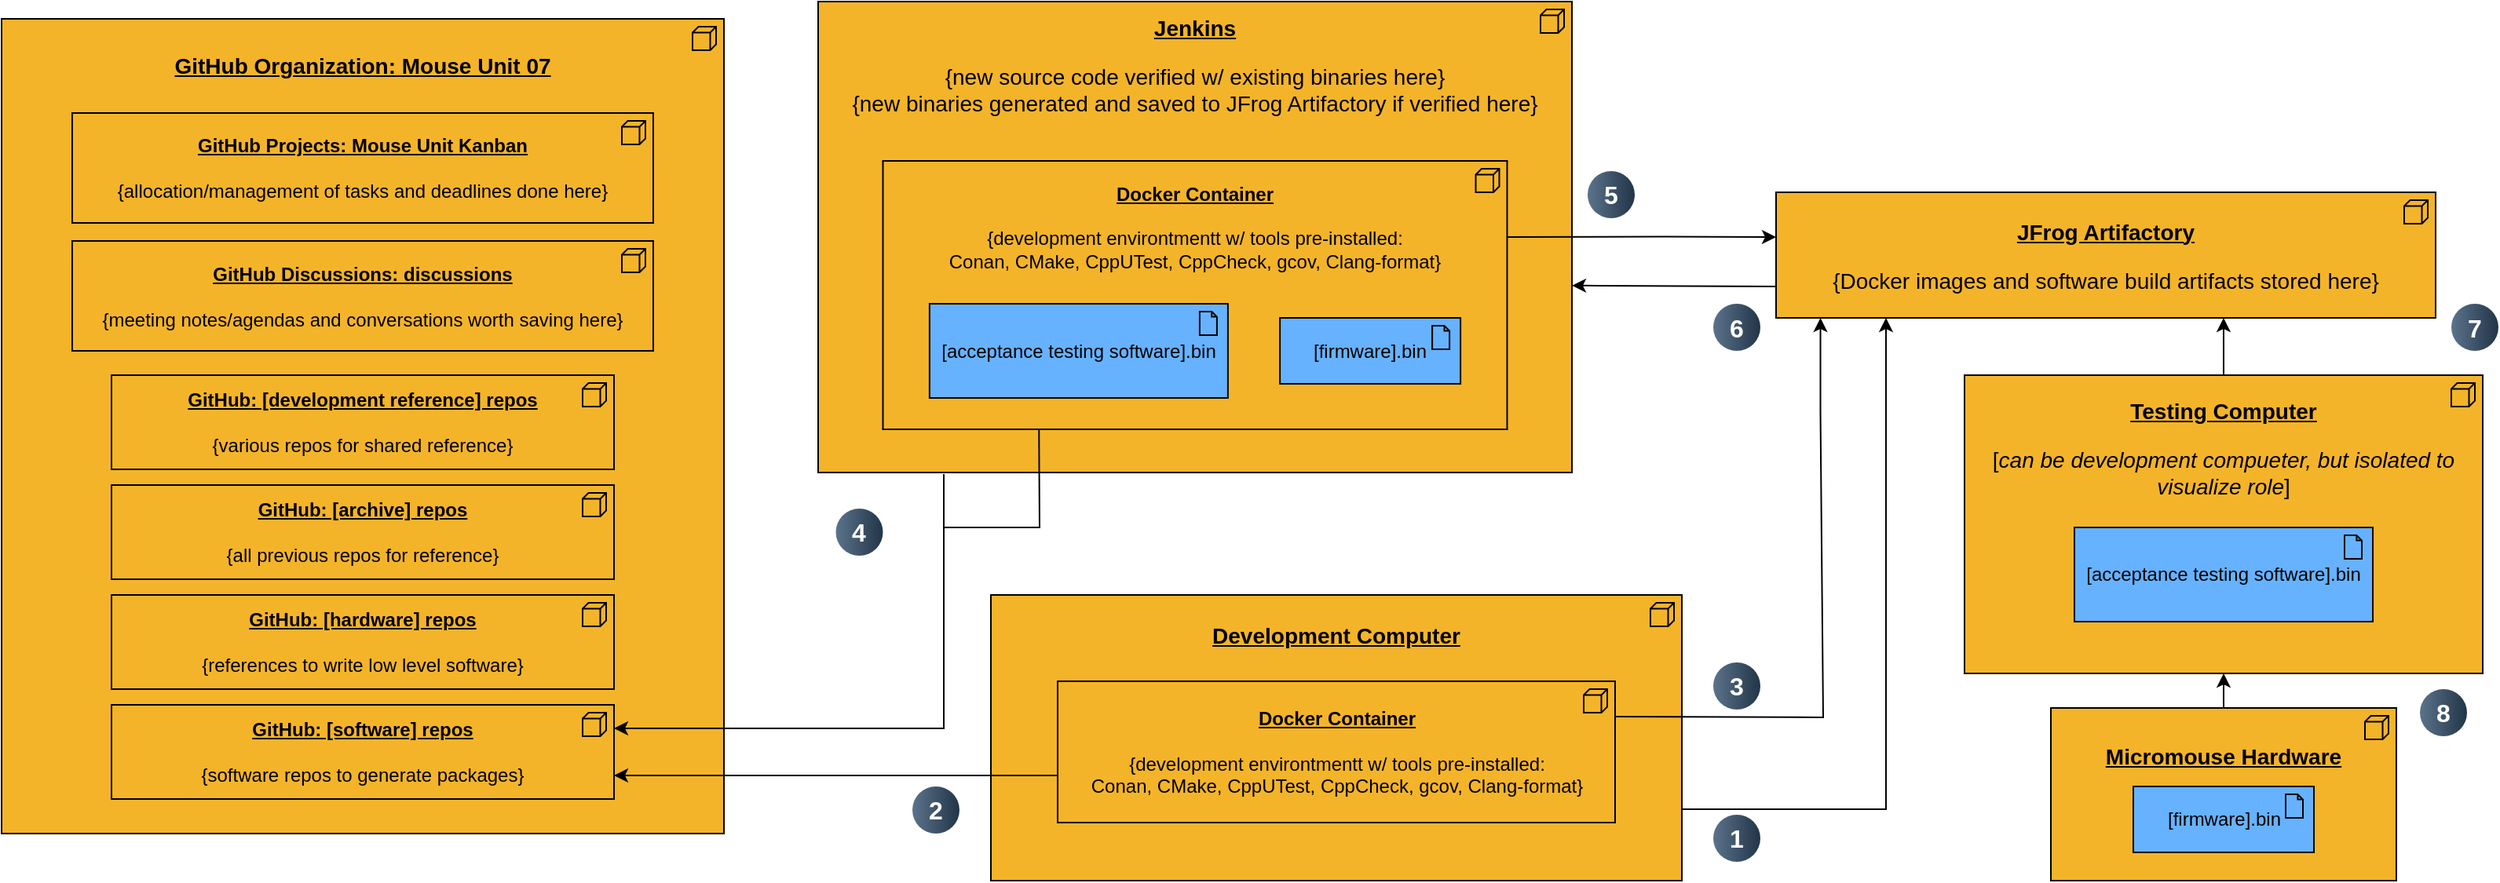 <mxfile version="26.2.2">
  <diagram name="Page-1" id="e9XtBL2jhPyyOtfbMZeg">
    <mxGraphModel dx="1228" dy="746" grid="1" gridSize="10" guides="1" tooltips="1" connect="1" arrows="1" fold="1" page="1" pageScale="1" pageWidth="850" pageHeight="1100" math="0" shadow="0">
      <root>
        <mxCell id="0" />
        <mxCell id="1" parent="0" />
        <mxCell id="EkDYPHhw-KNSJjigWxGY-2" value="&lt;div style=&quot;&quot;&gt;&lt;b style=&quot;background-color: transparent; color: light-dark(rgb(0, 0, 0), rgb(255, 255, 255));&quot;&gt;&lt;u&gt;&lt;font style=&quot;font-size: 14px;&quot;&gt;GitHub Organization: Mouse Unit 07&lt;/font&gt;&lt;/u&gt;&lt;/b&gt;&lt;/div&gt;&lt;blockquote style=&quot;margin: 0 0 0 40px; border: none; padding: 0px;&quot;&gt;&lt;blockquote style=&quot;margin: 0px 0px 0px 40px; border: none; padding: 0px;&quot;&gt;&lt;b&gt;&lt;u&gt;&lt;br&gt;&lt;/u&gt;&lt;/b&gt;&lt;/blockquote&gt;&lt;blockquote style=&quot;margin: 0 0 0 40px; border: none; padding: 0px;&quot;&gt;&lt;b&gt;&lt;u&gt;&lt;br&gt;&lt;/u&gt;&lt;/b&gt;&lt;/blockquote&gt;&lt;blockquote style=&quot;margin: 0 0 0 40px; border: none; padding: 0px;&quot;&gt;&lt;b&gt;&lt;u&gt;&lt;br&gt;&lt;/u&gt;&lt;/b&gt;&lt;/blockquote&gt;&lt;blockquote style=&quot;margin: 0 0 0 40px; border: none; padding: 0px;&quot;&gt;&lt;b&gt;&lt;u&gt;&lt;br&gt;&lt;/u&gt;&lt;/b&gt;&lt;/blockquote&gt;&lt;blockquote style=&quot;margin: 0 0 0 40px; border: none; padding: 0px;&quot;&gt;&lt;b&gt;&lt;u&gt;&lt;br&gt;&lt;/u&gt;&lt;/b&gt;&lt;/blockquote&gt;&lt;blockquote style=&quot;margin: 0 0 0 40px; border: none; padding: 0px;&quot;&gt;&lt;b&gt;&lt;u&gt;&lt;br&gt;&lt;/u&gt;&lt;/b&gt;&lt;/blockquote&gt;&lt;blockquote style=&quot;margin: 0 0 0 40px; border: none; padding: 0px;&quot;&gt;&lt;b&gt;&lt;u&gt;&lt;br&gt;&lt;/u&gt;&lt;/b&gt;&lt;/blockquote&gt;&lt;blockquote style=&quot;margin: 0 0 0 40px; border: none; padding: 0px;&quot;&gt;&lt;br&gt;&lt;/blockquote&gt;&lt;blockquote style=&quot;margin: 0 0 0 40px; border: none; padding: 0px;&quot;&gt;&lt;b&gt;&lt;u&gt;&lt;br&gt;&lt;/u&gt;&lt;/b&gt;&lt;/blockquote&gt;&lt;blockquote style=&quot;margin: 0 0 0 40px; border: none; padding: 0px;&quot;&gt;&lt;b&gt;&lt;u&gt;&lt;br&gt;&lt;/u&gt;&lt;/b&gt;&lt;/blockquote&gt;&lt;blockquote style=&quot;margin: 0 0 0 40px; border: none; padding: 0px;&quot;&gt;&lt;b&gt;&lt;u&gt;&lt;br&gt;&lt;/u&gt;&lt;/b&gt;&lt;/blockquote&gt;&lt;blockquote style=&quot;margin: 0 0 0 40px; border: none; padding: 0px;&quot;&gt;&lt;b&gt;&lt;u&gt;&lt;br&gt;&lt;/u&gt;&lt;/b&gt;&lt;/blockquote&gt;&lt;blockquote style=&quot;margin: 0 0 0 40px; border: none; padding: 0px;&quot;&gt;&lt;b&gt;&lt;u&gt;&lt;br&gt;&lt;/u&gt;&lt;/b&gt;&lt;/blockquote&gt;&lt;blockquote style=&quot;margin: 0 0 0 40px; border: none; padding: 0px;&quot;&gt;&lt;b&gt;&lt;u&gt;&lt;br&gt;&lt;/u&gt;&lt;/b&gt;&lt;/blockquote&gt;&lt;blockquote style=&quot;margin: 0 0 0 40px; border: none; padding: 0px;&quot;&gt;&lt;b&gt;&lt;u&gt;&lt;br&gt;&lt;/u&gt;&lt;/b&gt;&lt;/blockquote&gt;&lt;blockquote style=&quot;margin: 0 0 0 40px; border: none; padding: 0px;&quot;&gt;&lt;b&gt;&lt;u&gt;&lt;br&gt;&lt;/u&gt;&lt;/b&gt;&lt;/blockquote&gt;&lt;blockquote style=&quot;margin: 0 0 0 40px; border: none; padding: 0px;&quot;&gt;&lt;b&gt;&lt;u&gt;&lt;br&gt;&lt;/u&gt;&lt;/b&gt;&lt;/blockquote&gt;&lt;blockquote style=&quot;margin: 0 0 0 40px; border: none; padding: 0px;&quot;&gt;&lt;b&gt;&lt;u&gt;&lt;br&gt;&lt;/u&gt;&lt;/b&gt;&lt;/blockquote&gt;&lt;blockquote style=&quot;margin: 0 0 0 40px; border: none; padding: 0px;&quot;&gt;&lt;b&gt;&lt;u&gt;&lt;br&gt;&lt;/u&gt;&lt;/b&gt;&lt;/blockquote&gt;&lt;blockquote style=&quot;margin: 0 0 0 40px; border: none; padding: 0px;&quot;&gt;&lt;b&gt;&lt;u&gt;&lt;br&gt;&lt;/u&gt;&lt;/b&gt;&lt;/blockquote&gt;&lt;blockquote style=&quot;margin: 0 0 0 40px; border: none; padding: 0px;&quot;&gt;&lt;b&gt;&lt;u&gt;&lt;br&gt;&lt;/u&gt;&lt;/b&gt;&lt;/blockquote&gt;&lt;blockquote style=&quot;margin: 0 0 0 40px; border: none; padding: 0px;&quot;&gt;&lt;b&gt;&lt;u&gt;&lt;br&gt;&lt;/u&gt;&lt;/b&gt;&lt;/blockquote&gt;&lt;blockquote style=&quot;margin: 0 0 0 40px; border: none; padding: 0px;&quot;&gt;&lt;b&gt;&lt;u&gt;&lt;br&gt;&lt;/u&gt;&lt;/b&gt;&lt;/blockquote&gt;&lt;blockquote style=&quot;margin: 0 0 0 40px; border: none; padding: 0px;&quot;&gt;&lt;b&gt;&lt;u&gt;&lt;br&gt;&lt;/u&gt;&lt;/b&gt;&lt;/blockquote&gt;&lt;blockquote style=&quot;margin: 0 0 0 40px; border: none; padding: 0px;&quot;&gt;&lt;b&gt;&lt;u&gt;&lt;br&gt;&lt;/u&gt;&lt;/b&gt;&lt;/blockquote&gt;&lt;blockquote style=&quot;margin: 0 0 0 40px; border: none; padding: 0px;&quot;&gt;&lt;b&gt;&lt;u&gt;&lt;br&gt;&lt;/u&gt;&lt;/b&gt;&lt;/blockquote&gt;&lt;blockquote style=&quot;margin: 0 0 0 40px; border: none; padding: 0px;&quot;&gt;&lt;b&gt;&lt;u&gt;&lt;br&gt;&lt;/u&gt;&lt;/b&gt;&lt;/blockquote&gt;&lt;blockquote style=&quot;margin: 0 0 0 40px; border: none; padding: 0px;&quot;&gt;&lt;b&gt;&lt;u&gt;&lt;br&gt;&lt;/u&gt;&lt;/b&gt;&lt;/blockquote&gt;&lt;blockquote style=&quot;margin: 0 0 0 40px; border: none; padding: 0px;&quot;&gt;&lt;b&gt;&lt;u&gt;&lt;br&gt;&lt;/u&gt;&lt;/b&gt;&lt;/blockquote&gt;&lt;blockquote style=&quot;margin: 0 0 0 40px; border: none; padding: 0px;&quot;&gt;&lt;b&gt;&lt;u&gt;&lt;br&gt;&lt;/u&gt;&lt;/b&gt;&lt;/blockquote&gt;&lt;blockquote style=&quot;margin: 0 0 0 40px; border: none; padding: 0px;&quot;&gt;&lt;b&gt;&lt;u&gt;&lt;br&gt;&lt;/u&gt;&lt;/b&gt;&lt;/blockquote&gt;&lt;blockquote style=&quot;margin: 0 0 0 40px; border: none; padding: 0px;&quot;&gt;&lt;br&gt;&lt;/blockquote&gt;&lt;/blockquote&gt;" style="html=1;outlineConnect=0;whiteSpace=wrap;fillColor=light-dark(#f4b42a, #004400);shape=mxgraph.archimate.application;appType=node;align=center;" parent="1" vertex="1">
          <mxGeometry x="60" y="110" width="460" height="519" as="geometry" />
        </mxCell>
        <mxCell id="EkDYPHhw-KNSJjigWxGY-4" value="&lt;b&gt;&lt;u&gt;GitHub Projects: Mouse Unit Kanban&lt;/u&gt;&lt;/b&gt;&lt;b&gt;&lt;u&gt;&lt;br&gt;&lt;/u&gt;&lt;/b&gt;&lt;span style=&quot;background-color: transparent; color: light-dark(rgb(0, 0, 0), rgb(255, 255, 255));&quot;&gt;&lt;br&gt;{allocation/management of tasks and deadlines done here}&lt;/span&gt;" style="html=1;outlineConnect=0;whiteSpace=wrap;fillColor=light-dark(#f4b42a, #004400);shape=mxgraph.archimate.application;appType=node;align=center;" parent="1" vertex="1">
          <mxGeometry x="105" y="170" width="370" height="70" as="geometry" />
        </mxCell>
        <mxCell id="ZBorQev55Vk7wjFXjuuA-1" value="&lt;b&gt;&lt;u&gt;GitHub: [software] repos&lt;br&gt;&lt;/u&gt;&lt;/b&gt;&lt;br&gt;&lt;span style=&quot;background-color: transparent; color: light-dark(rgb(0, 0, 0), rgb(255, 255, 255));&quot;&gt;{software repos to generate packages}&lt;/span&gt;" style="html=1;outlineConnect=0;whiteSpace=wrap;fillColor=light-dark(#f4b42a, #004400);shape=mxgraph.archimate.application;appType=node;align=center;" parent="1" vertex="1">
          <mxGeometry x="130" y="547" width="320" height="60" as="geometry" />
        </mxCell>
        <mxCell id="ZBorQev55Vk7wjFXjuuA-5" value="&lt;b&gt;&lt;u&gt;GitHub: [development reference] repos&lt;/u&gt;&lt;/b&gt;&lt;div&gt;&lt;br&gt;&lt;span style=&quot;background-color: transparent; color: light-dark(rgb(0, 0, 0), rgb(255, 255, 255));&quot;&gt;{various repos for shared reference}&lt;/span&gt;&lt;/div&gt;" style="html=1;outlineConnect=0;whiteSpace=wrap;fillColor=light-dark(#f4b42a, #004400);shape=mxgraph.archimate.application;appType=node;align=center;" parent="1" vertex="1">
          <mxGeometry x="130" y="337" width="320" height="60" as="geometry" />
        </mxCell>
        <mxCell id="ZBorQev55Vk7wjFXjuuA-6" value="&lt;b&gt;&lt;u&gt;GitHub: [hardware] repos&lt;br&gt;&lt;/u&gt;&lt;/b&gt;&lt;br&gt;&lt;span style=&quot;background-color: transparent; color: light-dark(rgb(0, 0, 0), rgb(255, 255, 255));&quot;&gt;{references to write low level software}&lt;/span&gt;" style="html=1;outlineConnect=0;whiteSpace=wrap;fillColor=light-dark(#f4b42a, #004400);shape=mxgraph.archimate.application;appType=node;align=center;" parent="1" vertex="1">
          <mxGeometry x="130" y="477" width="320" height="60" as="geometry" />
        </mxCell>
        <mxCell id="ZBorQev55Vk7wjFXjuuA-7" value="&lt;b&gt;&lt;u&gt;GitHub: [archive] repos&lt;br&gt;&lt;/u&gt;&lt;/b&gt;&lt;br&gt;&lt;span style=&quot;background-color: transparent; color: light-dark(rgb(0, 0, 0), rgb(255, 255, 255));&quot;&gt;{all previous repos for reference}&lt;/span&gt;" style="html=1;outlineConnect=0;whiteSpace=wrap;fillColor=light-dark(#f4b42a, #004400);shape=mxgraph.archimate.application;appType=node;align=center;" parent="1" vertex="1">
          <mxGeometry x="130" y="407" width="320" height="60" as="geometry" />
        </mxCell>
        <mxCell id="ZBorQev55Vk7wjFXjuuA-8" value="&lt;span style=&quot;font-size: 14px;&quot;&gt;&lt;b&gt;&lt;u&gt;Development Computer&lt;br&gt;&lt;/u&gt;&lt;/b&gt;&lt;/span&gt;&lt;span style=&quot;font-size: 14px;&quot;&gt;&lt;b&gt;&lt;u&gt;&lt;br&gt;&lt;/u&gt;&lt;/b&gt;&lt;/span&gt;&lt;span style=&quot;font-size: 14px;&quot;&gt;&lt;b&gt;&lt;u&gt;&lt;br&gt;&lt;/u&gt;&lt;/b&gt;&lt;/span&gt;&lt;span style=&quot;font-size: 14px;&quot;&gt;&lt;b&gt;&lt;u&gt;&lt;br&gt;&lt;/u&gt;&lt;/b&gt;&lt;/span&gt;&lt;span style=&quot;font-size: 14px;&quot;&gt;&lt;b&gt;&lt;u&gt;&lt;br&gt;&lt;/u&gt;&lt;/b&gt;&lt;/span&gt;&lt;span style=&quot;font-size: 14px;&quot;&gt;&lt;b&gt;&lt;u&gt;&lt;br&gt;&lt;/u&gt;&lt;/b&gt;&lt;/span&gt;&lt;span style=&quot;font-size: 14px;&quot;&gt;&lt;b&gt;&lt;u&gt;&lt;br&gt;&lt;/u&gt;&lt;/b&gt;&lt;/span&gt;&lt;br&gt;&lt;blockquote style=&quot;margin: 0 0 0 40px; border: none; padding: 0px;&quot;&gt;&lt;br&gt;&lt;/blockquote&gt;" style="html=1;outlineConnect=0;whiteSpace=wrap;fillColor=light-dark(#f4b42a, #004400);shape=mxgraph.archimate.application;appType=node;align=center;" parent="1" vertex="1">
          <mxGeometry x="690" y="477" width="440" height="182" as="geometry" />
        </mxCell>
        <mxCell id="ZBorQev55Vk7wjFXjuuA-9" value="&lt;span style=&quot;background-color: transparent; color: light-dark(rgb(0, 0, 0), rgb(255, 255, 255));&quot;&gt;&lt;b&gt;&lt;u&gt;Docker Container&lt;/u&gt;&lt;/b&gt;&lt;/span&gt;&lt;div&gt;&lt;span style=&quot;background-color: transparent; color: light-dark(rgb(0, 0, 0), rgb(255, 255, 255));&quot;&gt;&lt;br&gt;{development environtmentt w/ tools&amp;nbsp;&lt;/span&gt;&lt;span style=&quot;background-color: transparent; color: light-dark(rgb(0, 0, 0), rgb(255, 255, 255));&quot;&gt;pre-installed&lt;/span&gt;&lt;span style=&quot;background-color: transparent; color: light-dark(rgb(0, 0, 0), rgb(255, 255, 255));&quot;&gt;:&lt;/span&gt;&lt;/div&gt;&lt;div&gt;&lt;span style=&quot;background-color: transparent; color: light-dark(rgb(0, 0, 0), rgb(255, 255, 255));&quot;&gt;Conan, CMake, CppUTest, CppCheck, gcov, Clang-format}&lt;/span&gt;&lt;/div&gt;" style="html=1;outlineConnect=0;whiteSpace=wrap;fillColor=light-dark(#f4b42a, #004400);shape=mxgraph.archimate.application;appType=node;align=center;" parent="1" vertex="1">
          <mxGeometry x="732.5" y="532" width="355" height="90" as="geometry" />
        </mxCell>
        <mxCell id="ZBorQev55Vk7wjFXjuuA-11" value="&lt;span style=&quot;font-size: 14px;&quot;&gt;&lt;b&gt;&lt;u&gt;JFrog Artifactory&lt;/u&gt;&lt;/b&gt;&lt;/span&gt;&lt;span style=&quot;font-size: 14px;&quot;&gt;&lt;b&gt;&lt;u&gt;&lt;br&gt;&lt;/u&gt;&lt;/b&gt;&lt;/span&gt;&lt;br&gt;&lt;span style=&quot;font-size: 14px; background-color: transparent; color: light-dark(rgb(0, 0, 0), rgb(255, 255, 255));&quot;&gt;{Docker images and software build artifacts stored here}&lt;/span&gt;" style="html=1;outlineConnect=0;whiteSpace=wrap;fillColor=light-dark(#f4b42a, #004400);shape=mxgraph.archimate.application;appType=node;align=center;" parent="1" vertex="1">
          <mxGeometry x="1190" y="220.5" width="420" height="80" as="geometry" />
        </mxCell>
        <mxCell id="ZBorQev55Vk7wjFXjuuA-12" value="&lt;span style=&quot;font-size: 14px;&quot;&gt;&lt;b&gt;&lt;u&gt;Jenkins&lt;br&gt;&lt;/u&gt;&lt;/b&gt;&lt;/span&gt;&lt;br&gt;&lt;span style=&quot;font-size: 14px; background-color: transparent; color: light-dark(rgb(0, 0, 0), rgb(255, 255, 255));&quot;&gt;{new source code verified w/ existing binaries here}&lt;/span&gt;&lt;span style=&quot;font-size: 14px;&quot;&gt;&lt;br&gt;{new binaries generated and saved to JFrog Artifactory if verified here}&lt;/span&gt;&lt;div&gt;&lt;span style=&quot;font-size: 14px;&quot;&gt;&lt;br&gt;&lt;/span&gt;&lt;/div&gt;&lt;div&gt;&lt;span style=&quot;font-size: 14px;&quot;&gt;&lt;br&gt;&lt;/span&gt;&lt;/div&gt;&lt;div&gt;&lt;span style=&quot;font-size: 14px;&quot;&gt;&lt;br&gt;&lt;/span&gt;&lt;/div&gt;&lt;div&gt;&lt;span style=&quot;font-size: 14px;&quot;&gt;&lt;br&gt;&lt;/span&gt;&lt;/div&gt;&lt;div&gt;&lt;span style=&quot;font-size: 14px;&quot;&gt;&lt;br&gt;&lt;/span&gt;&lt;/div&gt;&lt;div&gt;&lt;span style=&quot;font-size: 14px;&quot;&gt;&lt;br&gt;&lt;/span&gt;&lt;/div&gt;&lt;div&gt;&lt;span style=&quot;font-size: 14px;&quot;&gt;&lt;br&gt;&lt;/span&gt;&lt;/div&gt;&lt;div&gt;&lt;span style=&quot;font-size: 14px;&quot;&gt;&lt;br&gt;&lt;/span&gt;&lt;/div&gt;&lt;div&gt;&lt;span style=&quot;font-size: 14px;&quot;&gt;&lt;br&gt;&lt;/span&gt;&lt;/div&gt;&lt;div&gt;&lt;span style=&quot;font-size: 14px;&quot;&gt;&lt;br&gt;&lt;/span&gt;&lt;/div&gt;&lt;div&gt;&lt;span style=&quot;font-size: 14px;&quot;&gt;&lt;br&gt;&lt;/span&gt;&lt;/div&gt;&lt;div&gt;&lt;span style=&quot;font-size: 14px;&quot;&gt;&lt;br&gt;&lt;/span&gt;&lt;/div&gt;&lt;div&gt;&lt;span style=&quot;font-size: 14px;&quot;&gt;&lt;br&gt;&lt;/span&gt;&lt;/div&gt;" style="html=1;outlineConnect=0;whiteSpace=wrap;fillColor=light-dark(#f4b42a, #004400);shape=mxgraph.archimate.application;appType=node;align=center;" parent="1" vertex="1">
          <mxGeometry x="580" y="99" width="480" height="300" as="geometry" />
        </mxCell>
        <mxCell id="ZBorQev55Vk7wjFXjuuA-14" value="&lt;span style=&quot;font-size: 14px;&quot;&gt;&lt;b&gt;&lt;u&gt;Micromouse Hardware&lt;/u&gt;&lt;/b&gt;&lt;/span&gt;&lt;div&gt;&lt;span style=&quot;font-size: 14px; background-color: transparent; color: light-dark(rgb(0, 0, 0), rgb(255, 255, 255));&quot;&gt;&lt;br&gt;&lt;/span&gt;&lt;/div&gt;&lt;div&gt;&lt;span style=&quot;font-size: 14px; background-color: transparent; color: light-dark(rgb(0, 0, 0), rgb(255, 255, 255));&quot;&gt;&lt;br&gt;&lt;/span&gt;&lt;/div&gt;&lt;div&gt;&lt;br&gt;&lt;/div&gt;" style="html=1;outlineConnect=0;whiteSpace=wrap;fillColor=light-dark(#f4b42a, #004400);shape=mxgraph.archimate.application;appType=node;align=center;" parent="1" vertex="1">
          <mxGeometry x="1365" y="549" width="220" height="110" as="geometry" />
        </mxCell>
        <mxCell id="ZBorQev55Vk7wjFXjuuA-15" value="&lt;span style=&quot;background-color: transparent; color: light-dark(rgb(0, 0, 0), rgb(255, 255, 255));&quot;&gt;&lt;b&gt;&lt;u&gt;Docker Container&lt;/u&gt;&lt;/b&gt;&lt;/span&gt;&lt;div&gt;&lt;span style=&quot;background-color: transparent; color: light-dark(rgb(0, 0, 0), rgb(255, 255, 255));&quot;&gt;&lt;br&gt;{development environtmentt w/ tools&amp;nbsp;&lt;/span&gt;&lt;span style=&quot;background-color: transparent; color: light-dark(rgb(0, 0, 0), rgb(255, 255, 255));&quot;&gt;pre-installed&lt;/span&gt;&lt;span style=&quot;background-color: transparent; color: light-dark(rgb(0, 0, 0), rgb(255, 255, 255));&quot;&gt;:&lt;/span&gt;&lt;/div&gt;&lt;div&gt;&lt;span style=&quot;background-color: transparent; color: light-dark(rgb(0, 0, 0), rgb(255, 255, 255));&quot;&gt;Conan, CMake, CppUTest, CppCheck, gcov, Clang-format}&lt;/span&gt;&lt;/div&gt;&lt;div&gt;&lt;span style=&quot;background-color: transparent; color: light-dark(rgb(0, 0, 0), rgb(255, 255, 255));&quot;&gt;&lt;br&gt;&lt;/span&gt;&lt;/div&gt;&lt;div&gt;&lt;span style=&quot;background-color: transparent; color: light-dark(rgb(0, 0, 0), rgb(255, 255, 255));&quot;&gt;&lt;br&gt;&lt;/span&gt;&lt;/div&gt;&lt;div&gt;&lt;span style=&quot;background-color: transparent; color: light-dark(rgb(0, 0, 0), rgb(255, 255, 255));&quot;&gt;&lt;br&gt;&lt;/span&gt;&lt;/div&gt;&lt;div&gt;&lt;span style=&quot;background-color: transparent; color: light-dark(rgb(0, 0, 0), rgb(255, 255, 255));&quot;&gt;&lt;br&gt;&lt;/span&gt;&lt;/div&gt;&lt;div&gt;&lt;span style=&quot;background-color: transparent; color: light-dark(rgb(0, 0, 0), rgb(255, 255, 255));&quot;&gt;&lt;br&gt;&lt;/span&gt;&lt;/div&gt;&lt;div&gt;&lt;span style=&quot;background-color: transparent; color: light-dark(rgb(0, 0, 0), rgb(255, 255, 255));&quot;&gt;&lt;br&gt;&lt;/span&gt;&lt;/div&gt;" style="html=1;outlineConnect=0;whiteSpace=wrap;fillColor=light-dark(#f4b42a, #004400);shape=mxgraph.archimate.application;appType=node;align=center;" parent="1" vertex="1">
          <mxGeometry x="621.25" y="200.5" width="397.5" height="171" as="geometry" />
        </mxCell>
        <mxCell id="ZBorQev55Vk7wjFXjuuA-17" value="[firmware].bin" style="html=1;outlineConnect=0;whiteSpace=wrap;fillColor=#66B2FF;shape=mxgraph.archimate3.application;appType=artifact;archiType=square;" parent="1" vertex="1">
          <mxGeometry x="1417.5" y="599" width="115" height="42" as="geometry" />
        </mxCell>
        <mxCell id="ZBorQev55Vk7wjFXjuuA-19" value="[acceptance testing software].bin" style="html=1;outlineConnect=0;whiteSpace=wrap;fillColor=#66B2FF;shape=mxgraph.archimate3.application;appType=artifact;archiType=square;" parent="1" vertex="1">
          <mxGeometry x="650.94" y="291.5" width="190" height="60" as="geometry" />
        </mxCell>
        <mxCell id="ZBorQev55Vk7wjFXjuuA-20" value="[firmware].bin" style="html=1;outlineConnect=0;whiteSpace=wrap;fillColor=#66B2FF;shape=mxgraph.archimate3.application;appType=artifact;archiType=square;" parent="1" vertex="1">
          <mxGeometry x="874.06" y="300.5" width="115" height="42" as="geometry" />
        </mxCell>
        <mxCell id="ZBorQev55Vk7wjFXjuuA-45" style="edgeStyle=orthogonalEdgeStyle;rounded=0;orthogonalLoop=1;jettySize=auto;html=1;" parent="1" source="ZBorQev55Vk7wjFXjuuA-21" edge="1">
          <mxGeometry relative="1" as="geometry">
            <mxPoint x="1474.97" y="300.5" as="targetPoint" />
            <mxPoint x="1474.97" y="327.5" as="sourcePoint" />
          </mxGeometry>
        </mxCell>
        <mxCell id="ZBorQev55Vk7wjFXjuuA-21" value="&lt;div style=&quot;&quot;&gt;&lt;b style=&quot;font-size: 14px; background-color: transparent; color: light-dark(rgb(0, 0, 0), rgb(255, 255, 255));&quot;&gt;&lt;u&gt;Testing Computer&lt;/u&gt;&lt;/b&gt;&lt;/div&gt;&lt;div style=&quot;&quot;&gt;&lt;br&gt;&lt;/div&gt;&lt;span style=&quot;font-size: 14px; background-color: transparent; color: light-dark(rgb(0, 0, 0), rgb(255, 255, 255));&quot;&gt;&lt;div style=&quot;&quot;&gt;&lt;span style=&quot;background-color: transparent; color: light-dark(rgb(0, 0, 0), rgb(255, 255, 255));&quot;&gt;[&lt;/span&gt;&lt;i style=&quot;background-color: transparent; color: light-dark(rgb(0, 0, 0), rgb(255, 255, 255));&quot;&gt;can be development compueter,&amp;nbsp;&lt;/i&gt;&lt;i style=&quot;background-color: transparent; color: light-dark(rgb(0, 0, 0), rgb(255, 255, 255));&quot;&gt;but isolated to visualize role&lt;/i&gt;&lt;span style=&quot;background-color: transparent; color: light-dark(rgb(0, 0, 0), rgb(255, 255, 255));&quot;&gt;]&lt;/span&gt;&lt;/div&gt;&lt;/span&gt;&lt;div style=&quot;&quot;&gt;&lt;span style=&quot;font-size: 14px;&quot;&gt;&lt;b&gt;&lt;u&gt;&lt;br&gt;&lt;/u&gt;&lt;/b&gt;&lt;/span&gt;&lt;/div&gt;&lt;div style=&quot;&quot;&gt;&lt;span style=&quot;font-size: 14px;&quot;&gt;&lt;b&gt;&lt;u&gt;&lt;br&gt;&lt;/u&gt;&lt;/b&gt;&lt;/span&gt;&lt;/div&gt;&lt;div style=&quot;&quot;&gt;&lt;span style=&quot;font-size: 14px;&quot;&gt;&lt;b&gt;&lt;u&gt;&lt;br&gt;&lt;/u&gt;&lt;/b&gt;&lt;/span&gt;&lt;/div&gt;&lt;div style=&quot;&quot;&gt;&lt;span style=&quot;font-size: 14px;&quot;&gt;&lt;b&gt;&lt;u&gt;&lt;br&gt;&lt;/u&gt;&lt;/b&gt;&lt;/span&gt;&lt;/div&gt;&lt;br&gt;&lt;blockquote style=&quot;margin: 0 0 0 40px; border: none; padding: 0px;&quot;&gt;&lt;br&gt;&lt;/blockquote&gt;" style="html=1;outlineConnect=0;whiteSpace=wrap;fillColor=light-dark(#f4b42a, #004400);shape=mxgraph.archimate.application;appType=node;align=center;" parent="1" vertex="1">
          <mxGeometry x="1310" y="337" width="330" height="190" as="geometry" />
        </mxCell>
        <mxCell id="ZBorQev55Vk7wjFXjuuA-18" value="[acceptance testing software].bin" style="html=1;outlineConnect=0;whiteSpace=wrap;fillColor=#66B2FF;shape=mxgraph.archimate3.application;appType=artifact;archiType=square;" parent="1" vertex="1">
          <mxGeometry x="1380" y="434" width="190" height="60" as="geometry" />
        </mxCell>
        <mxCell id="ZBorQev55Vk7wjFXjuuA-23" style="edgeStyle=orthogonalEdgeStyle;rounded=0;orthogonalLoop=1;jettySize=auto;html=1;entryX=1;entryY=0.75;entryDx=0;entryDy=0;entryPerimeter=0;exitX=0;exitY=0.75;exitDx=0;exitDy=0;exitPerimeter=0;" parent="1" source="ZBorQev55Vk7wjFXjuuA-9" target="ZBorQev55Vk7wjFXjuuA-1" edge="1">
          <mxGeometry relative="1" as="geometry">
            <Array as="points">
              <mxPoint x="732" y="592" />
            </Array>
          </mxGeometry>
        </mxCell>
        <mxCell id="ZBorQev55Vk7wjFXjuuA-26" style="edgeStyle=orthogonalEdgeStyle;rounded=0;orthogonalLoop=1;jettySize=auto;html=1;exitX=1;exitY=0.75;exitDx=0;exitDy=0;exitPerimeter=0;" parent="1" source="ZBorQev55Vk7wjFXjuuA-8" edge="1">
          <mxGeometry relative="1" as="geometry">
            <mxPoint x="1060.0" y="613.5" as="sourcePoint" />
            <mxPoint x="1260" y="300.5" as="targetPoint" />
            <Array as="points">
              <mxPoint x="1260" y="613" />
            </Array>
          </mxGeometry>
        </mxCell>
        <mxCell id="ZBorQev55Vk7wjFXjuuA-27" value="" style="endArrow=classic;html=1;rounded=0;exitX=1;exitY=0.25;exitDx=0;exitDy=0;exitPerimeter=0;" parent="1" source="ZBorQev55Vk7wjFXjuuA-9" edge="1">
          <mxGeometry width="50" height="50" relative="1" as="geometry">
            <mxPoint x="1140" y="560" as="sourcePoint" />
            <mxPoint x="1218.26" y="300.5" as="targetPoint" />
            <Array as="points">
              <mxPoint x="1220" y="555" />
              <mxPoint x="1218.26" y="360.5" />
            </Array>
          </mxGeometry>
        </mxCell>
        <mxCell id="ZBorQev55Vk7wjFXjuuA-28" value="" style="endArrow=classic;html=1;rounded=0;entryX=1;entryY=0.25;entryDx=0;entryDy=0;entryPerimeter=0;" parent="1" target="ZBorQev55Vk7wjFXjuuA-1" edge="1">
          <mxGeometry width="50" height="50" relative="1" as="geometry">
            <mxPoint x="660" y="400" as="sourcePoint" />
            <mxPoint x="580" y="510" as="targetPoint" />
            <Array as="points">
              <mxPoint x="660" y="562" />
            </Array>
          </mxGeometry>
        </mxCell>
        <mxCell id="ZBorQev55Vk7wjFXjuuA-29" value="" style="endArrow=classic;html=1;rounded=0;" parent="1" edge="1">
          <mxGeometry width="50" height="50" relative="1" as="geometry">
            <mxPoint x="1018.75" y="249.03" as="sourcePoint" />
            <mxPoint x="1190" y="249" as="targetPoint" />
            <Array as="points">
              <mxPoint x="1118.75" y="248.78" />
            </Array>
          </mxGeometry>
        </mxCell>
        <mxCell id="ZBorQev55Vk7wjFXjuuA-30" value="" style="endArrow=classic;html=1;rounded=0;exitX=0;exitY=0.75;exitDx=0;exitDy=0;exitPerimeter=0;entryX=1;entryY=0.603;entryDx=0;entryDy=0;entryPerimeter=0;" parent="1" source="ZBorQev55Vk7wjFXjuuA-11" target="ZBorQev55Vk7wjFXjuuA-12" edge="1">
          <mxGeometry width="50" height="50" relative="1" as="geometry">
            <mxPoint x="1120" y="370" as="sourcePoint" />
            <mxPoint x="1070" y="280" as="targetPoint" />
          </mxGeometry>
        </mxCell>
        <mxCell id="ZBorQev55Vk7wjFXjuuA-31" value="" style="endArrow=none;html=1;rounded=0;entryX=0.25;entryY=1;entryDx=0;entryDy=0;entryPerimeter=0;" parent="1" target="ZBorQev55Vk7wjFXjuuA-15" edge="1">
          <mxGeometry width="50" height="50" relative="1" as="geometry">
            <mxPoint x="660" y="434" as="sourcePoint" />
            <mxPoint x="721" y="380" as="targetPoint" />
            <Array as="points">
              <mxPoint x="721" y="434" />
            </Array>
          </mxGeometry>
        </mxCell>
        <mxCell id="ZBorQev55Vk7wjFXjuuA-35" value="1" style="ellipse;whiteSpace=wrap;html=1;aspect=fixed;rotation=0;gradientColor=#223548;strokeColor=none;gradientDirection=east;fillColor=#5b738b;rounded=0;pointerEvents=0;fontFamily=Helvetica;fontSize=16;fontColor=#FFFFFF;spacingTop=4;spacingBottom=4;spacingLeft=4;spacingRight=4;points=[];fontStyle=1" parent="1" vertex="1">
          <mxGeometry x="1150" y="617" width="30" height="30" as="geometry" />
        </mxCell>
        <mxCell id="ZBorQev55Vk7wjFXjuuA-36" value="2" style="ellipse;whiteSpace=wrap;html=1;aspect=fixed;rotation=0;gradientColor=#223548;strokeColor=none;gradientDirection=east;fillColor=#5b738b;rounded=0;pointerEvents=0;fontFamily=Helvetica;fontSize=16;fontColor=#FFFFFF;spacingTop=4;spacingBottom=4;spacingLeft=4;spacingRight=4;points=[];fontStyle=1" parent="1" vertex="1">
          <mxGeometry x="640" y="599" width="30" height="30" as="geometry" />
        </mxCell>
        <mxCell id="ZBorQev55Vk7wjFXjuuA-37" value="3" style="ellipse;whiteSpace=wrap;html=1;aspect=fixed;rotation=0;gradientColor=#223548;strokeColor=none;gradientDirection=east;fillColor=#5b738b;rounded=0;pointerEvents=0;fontFamily=Helvetica;fontSize=16;fontColor=#FFFFFF;spacingTop=4;spacingBottom=4;spacingLeft=4;spacingRight=4;points=[];fontStyle=1" parent="1" vertex="1">
          <mxGeometry x="1150" y="520" width="30" height="30" as="geometry" />
        </mxCell>
        <mxCell id="ZBorQev55Vk7wjFXjuuA-38" value="4" style="ellipse;whiteSpace=wrap;html=1;aspect=fixed;rotation=0;gradientColor=#223548;strokeColor=none;gradientDirection=east;fillColor=#5b738b;rounded=0;pointerEvents=0;fontFamily=Helvetica;fontSize=16;fontColor=#FFFFFF;spacingTop=4;spacingBottom=4;spacingLeft=4;spacingRight=4;points=[];fontStyle=1" parent="1" vertex="1">
          <mxGeometry x="591.25" y="422" width="30" height="30" as="geometry" />
        </mxCell>
        <mxCell id="ZBorQev55Vk7wjFXjuuA-39" value="5" style="ellipse;whiteSpace=wrap;html=1;aspect=fixed;rotation=0;gradientColor=#223548;strokeColor=none;gradientDirection=east;fillColor=#5b738b;rounded=0;pointerEvents=0;fontFamily=Helvetica;fontSize=16;fontColor=#FFFFFF;spacingTop=4;spacingBottom=4;spacingLeft=4;spacingRight=4;points=[];fontStyle=1" parent="1" vertex="1">
          <mxGeometry x="1070" y="207" width="30" height="30" as="geometry" />
        </mxCell>
        <mxCell id="ZBorQev55Vk7wjFXjuuA-40" value="6" style="ellipse;whiteSpace=wrap;html=1;aspect=fixed;rotation=0;gradientColor=#223548;strokeColor=none;gradientDirection=east;fillColor=#5b738b;rounded=0;pointerEvents=0;fontFamily=Helvetica;fontSize=16;fontColor=#FFFFFF;spacingTop=4;spacingBottom=4;spacingLeft=4;spacingRight=4;points=[];fontStyle=1" parent="1" vertex="1">
          <mxGeometry x="1150" y="291.5" width="30" height="30" as="geometry" />
        </mxCell>
        <mxCell id="ZBorQev55Vk7wjFXjuuA-41" value="7" style="ellipse;whiteSpace=wrap;html=1;aspect=fixed;rotation=0;gradientColor=#223548;strokeColor=none;gradientDirection=east;fillColor=#5b738b;rounded=0;pointerEvents=0;fontFamily=Helvetica;fontSize=16;fontColor=#FFFFFF;spacingTop=4;spacingBottom=4;spacingLeft=4;spacingRight=4;points=[];fontStyle=1" parent="1" vertex="1">
          <mxGeometry x="1620" y="291.5" width="30" height="30" as="geometry" />
        </mxCell>
        <mxCell id="ZBorQev55Vk7wjFXjuuA-42" value="8" style="ellipse;whiteSpace=wrap;html=1;aspect=fixed;rotation=0;gradientColor=#223548;strokeColor=none;gradientDirection=east;fillColor=#5b738b;rounded=0;pointerEvents=0;fontFamily=Helvetica;fontSize=16;fontColor=#FFFFFF;spacingTop=4;spacingBottom=4;spacingLeft=4;spacingRight=4;points=[];fontStyle=1" parent="1" vertex="1">
          <mxGeometry x="1600" y="537" width="30" height="30" as="geometry" />
        </mxCell>
        <mxCell id="ZBorQev55Vk7wjFXjuuA-46" style="edgeStyle=orthogonalEdgeStyle;rounded=0;orthogonalLoop=1;jettySize=auto;html=1;entryX=0.5;entryY=1;entryDx=0;entryDy=0;entryPerimeter=0;" parent="1" source="ZBorQev55Vk7wjFXjuuA-14" target="ZBorQev55Vk7wjFXjuuA-21" edge="1">
          <mxGeometry relative="1" as="geometry" />
        </mxCell>
        <mxCell id="kp-O07dp35pFu7nzHczo-2" value="&lt;b&gt;&lt;u&gt;GitHub Discussions: discussions&lt;/u&gt;&lt;/b&gt;&lt;b&gt;&lt;u&gt;&lt;br&gt;&lt;/u&gt;&lt;/b&gt;&lt;span style=&quot;background-color: transparent; color: light-dark(rgb(0, 0, 0), rgb(255, 255, 255));&quot;&gt;&lt;br&gt;{meeting notes/agendas and conversations worth saving here}&lt;/span&gt;" style="html=1;outlineConnect=0;whiteSpace=wrap;fillColor=light-dark(#f4b42a, #004400);shape=mxgraph.archimate.application;appType=node;align=center;" vertex="1" parent="1">
          <mxGeometry x="105" y="251.5" width="370" height="70" as="geometry" />
        </mxCell>
      </root>
    </mxGraphModel>
  </diagram>
</mxfile>

